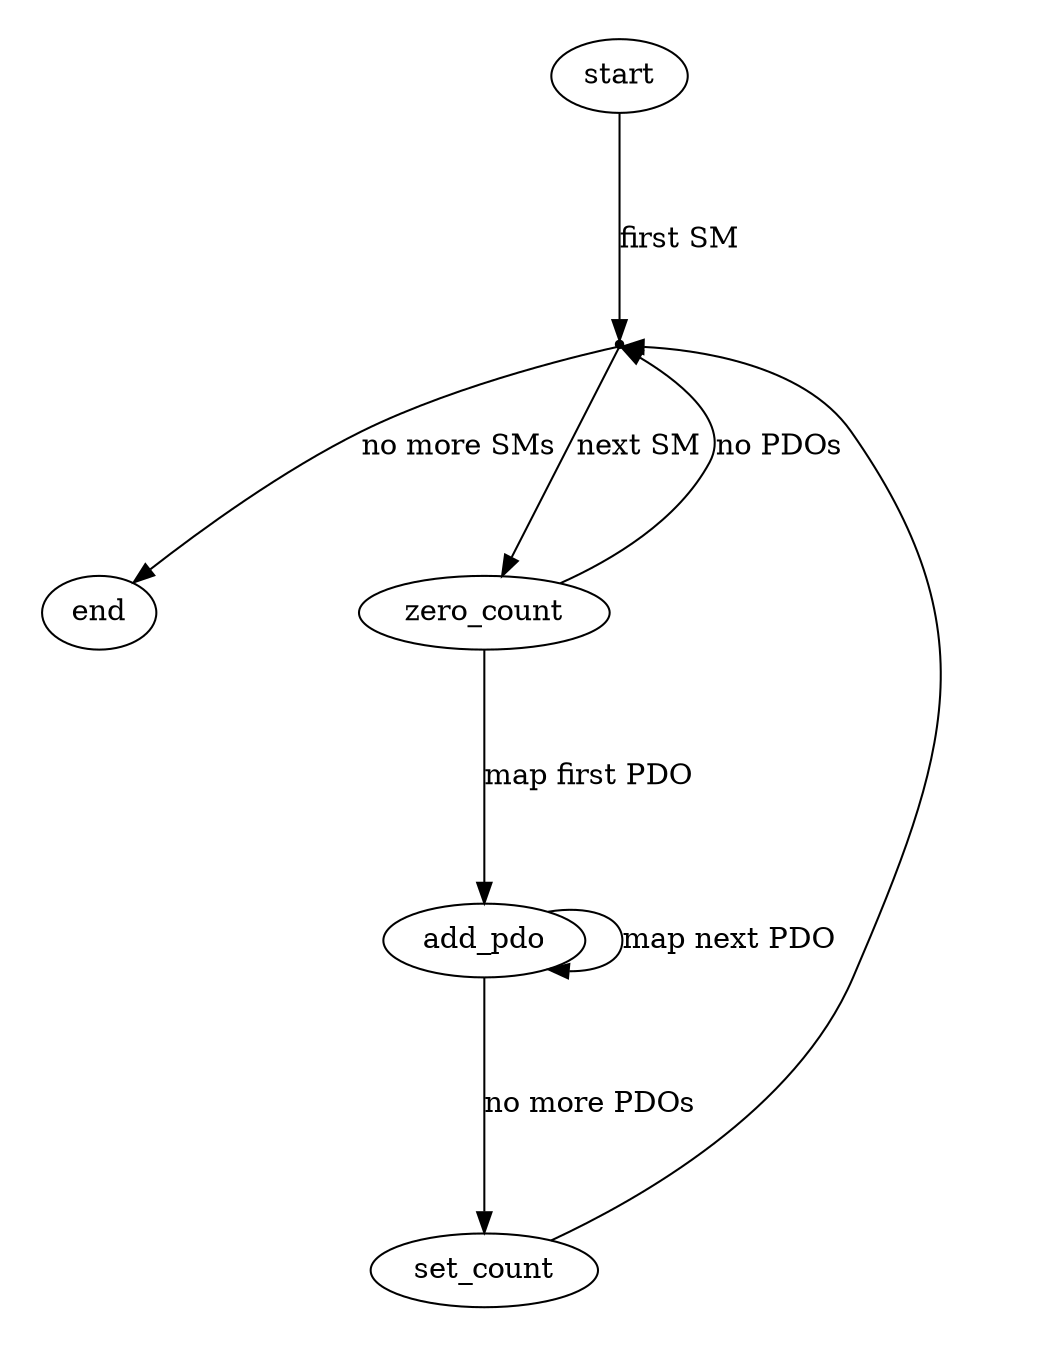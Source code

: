 
/* $Id$ */

digraph pdomapping {
    size="7,9"
    center=1
	ratio=fill

    next [shape=point,label=""]

    start -> next [label="first SM"]
    next -> end [label="no more SMs"]
    next -> zero_count [label="next SM"]
    zero_count -> next [label="no PDOs"]
    zero_count -> add_pdo [label="map first PDO", weight=5]
    add_pdo -> add_pdo [label="map next PDO"]
    add_pdo -> set_count [label="no more PDOs", weight=5]
    set_count -> next
}
